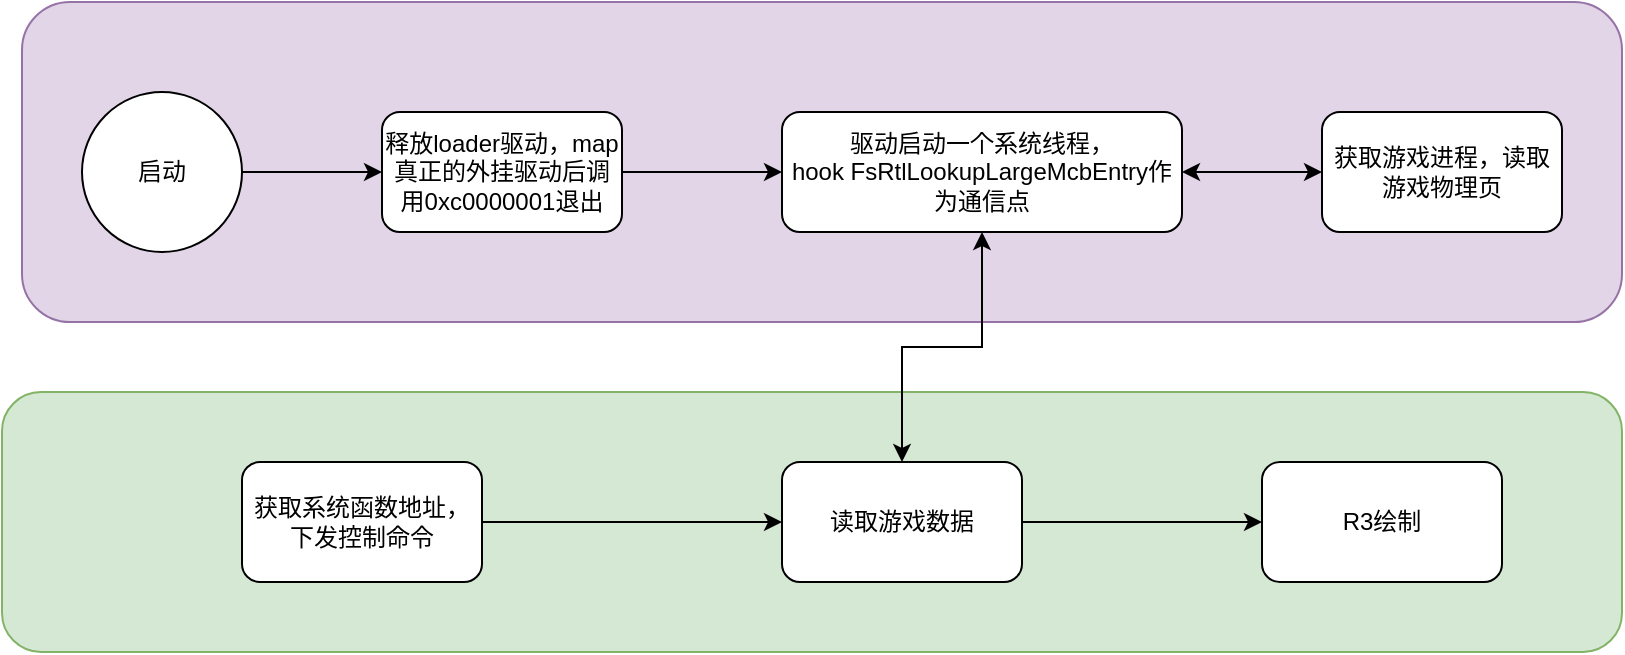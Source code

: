 <mxfile version="27.2.0">
  <diagram name="第 1 页" id="Av9KriwYrytemJW21NYz">
    <mxGraphModel dx="1971" dy="1118" grid="1" gridSize="10" guides="1" tooltips="1" connect="1" arrows="1" fold="1" page="1" pageScale="1" pageWidth="827" pageHeight="1169" math="0" shadow="0">
      <root>
        <mxCell id="0" />
        <mxCell id="1" parent="0" />
        <mxCell id="-b5SiPwhyzch_Mxq_aue-15" value="" style="rounded=1;whiteSpace=wrap;html=1;fillColor=#d5e8d4;strokeColor=#82b366;" vertex="1" parent="1">
          <mxGeometry x="120" y="695" width="810" height="130" as="geometry" />
        </mxCell>
        <mxCell id="-b5SiPwhyzch_Mxq_aue-8" value="" style="rounded=1;whiteSpace=wrap;html=1;fillColor=#e1d5e7;strokeColor=#9673a6;" vertex="1" parent="1">
          <mxGeometry x="130" y="500" width="800" height="160" as="geometry" />
        </mxCell>
        <mxCell id="-b5SiPwhyzch_Mxq_aue-3" value="" style="edgeStyle=orthogonalEdgeStyle;rounded=0;orthogonalLoop=1;jettySize=auto;html=1;" edge="1" parent="1" source="-b5SiPwhyzch_Mxq_aue-1" target="-b5SiPwhyzch_Mxq_aue-2">
          <mxGeometry relative="1" as="geometry" />
        </mxCell>
        <mxCell id="-b5SiPwhyzch_Mxq_aue-1" value="启动" style="ellipse;whiteSpace=wrap;html=1;aspect=fixed;" vertex="1" parent="1">
          <mxGeometry x="160" y="545" width="80" height="80" as="geometry" />
        </mxCell>
        <mxCell id="-b5SiPwhyzch_Mxq_aue-5" value="" style="edgeStyle=orthogonalEdgeStyle;rounded=0;orthogonalLoop=1;jettySize=auto;html=1;" edge="1" parent="1" source="-b5SiPwhyzch_Mxq_aue-2" target="-b5SiPwhyzch_Mxq_aue-4">
          <mxGeometry relative="1" as="geometry" />
        </mxCell>
        <mxCell id="-b5SiPwhyzch_Mxq_aue-2" value="释放loader驱动，map真正的外挂驱动后调用0xc0000001退出" style="rounded=1;whiteSpace=wrap;html=1;" vertex="1" parent="1">
          <mxGeometry x="310" y="555" width="120" height="60" as="geometry" />
        </mxCell>
        <mxCell id="-b5SiPwhyzch_Mxq_aue-7" value="" style="edgeStyle=orthogonalEdgeStyle;rounded=0;orthogonalLoop=1;jettySize=auto;html=1;startArrow=classic;startFill=1;" edge="1" parent="1" source="-b5SiPwhyzch_Mxq_aue-4" target="-b5SiPwhyzch_Mxq_aue-6">
          <mxGeometry relative="1" as="geometry" />
        </mxCell>
        <mxCell id="-b5SiPwhyzch_Mxq_aue-4" value="驱动启动一个系统线程，hook&amp;nbsp;FsRtlLookupLargeMcbEntry作为通信点" style="whiteSpace=wrap;html=1;rounded=1;" vertex="1" parent="1">
          <mxGeometry x="510" y="555" width="200" height="60" as="geometry" />
        </mxCell>
        <mxCell id="-b5SiPwhyzch_Mxq_aue-6" value="获取游戏进程，读取游戏物理页" style="whiteSpace=wrap;html=1;rounded=1;" vertex="1" parent="1">
          <mxGeometry x="780" y="555" width="120" height="60" as="geometry" />
        </mxCell>
        <mxCell id="-b5SiPwhyzch_Mxq_aue-11" value="" style="edgeStyle=orthogonalEdgeStyle;rounded=0;orthogonalLoop=1;jettySize=auto;html=1;" edge="1" parent="1" source="-b5SiPwhyzch_Mxq_aue-9" target="-b5SiPwhyzch_Mxq_aue-10">
          <mxGeometry relative="1" as="geometry" />
        </mxCell>
        <mxCell id="-b5SiPwhyzch_Mxq_aue-9" value="获取系统函数地址，下发控制命令" style="rounded=1;whiteSpace=wrap;html=1;" vertex="1" parent="1">
          <mxGeometry x="240" y="730" width="120" height="60" as="geometry" />
        </mxCell>
        <mxCell id="-b5SiPwhyzch_Mxq_aue-12" style="edgeStyle=orthogonalEdgeStyle;rounded=0;orthogonalLoop=1;jettySize=auto;html=1;entryX=0.5;entryY=1;entryDx=0;entryDy=0;startArrow=classic;startFill=1;" edge="1" parent="1" source="-b5SiPwhyzch_Mxq_aue-10" target="-b5SiPwhyzch_Mxq_aue-4">
          <mxGeometry relative="1" as="geometry" />
        </mxCell>
        <mxCell id="-b5SiPwhyzch_Mxq_aue-14" value="" style="edgeStyle=orthogonalEdgeStyle;rounded=0;orthogonalLoop=1;jettySize=auto;html=1;" edge="1" parent="1" source="-b5SiPwhyzch_Mxq_aue-10" target="-b5SiPwhyzch_Mxq_aue-13">
          <mxGeometry relative="1" as="geometry" />
        </mxCell>
        <mxCell id="-b5SiPwhyzch_Mxq_aue-10" value="读取游戏数据" style="whiteSpace=wrap;html=1;rounded=1;" vertex="1" parent="1">
          <mxGeometry x="510" y="730" width="120" height="60" as="geometry" />
        </mxCell>
        <mxCell id="-b5SiPwhyzch_Mxq_aue-13" value="R3绘制" style="whiteSpace=wrap;html=1;rounded=1;" vertex="1" parent="1">
          <mxGeometry x="750" y="730" width="120" height="60" as="geometry" />
        </mxCell>
      </root>
    </mxGraphModel>
  </diagram>
</mxfile>
